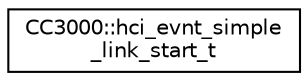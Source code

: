 digraph "Graphical Class Hierarchy"
{
  edge [fontname="Helvetica",fontsize="10",labelfontname="Helvetica",labelfontsize="10"];
  node [fontname="Helvetica",fontsize="10",shape=record];
  rankdir="LR";
  Node1 [label="CC3000::hci_evnt_simple\l_link_start_t",height=0.2,width=0.4,color="black", fillcolor="white", style="filled",URL="$d0/d6d/structCC3000_1_1hci__evnt__simple__link__start__t.html"];
}
